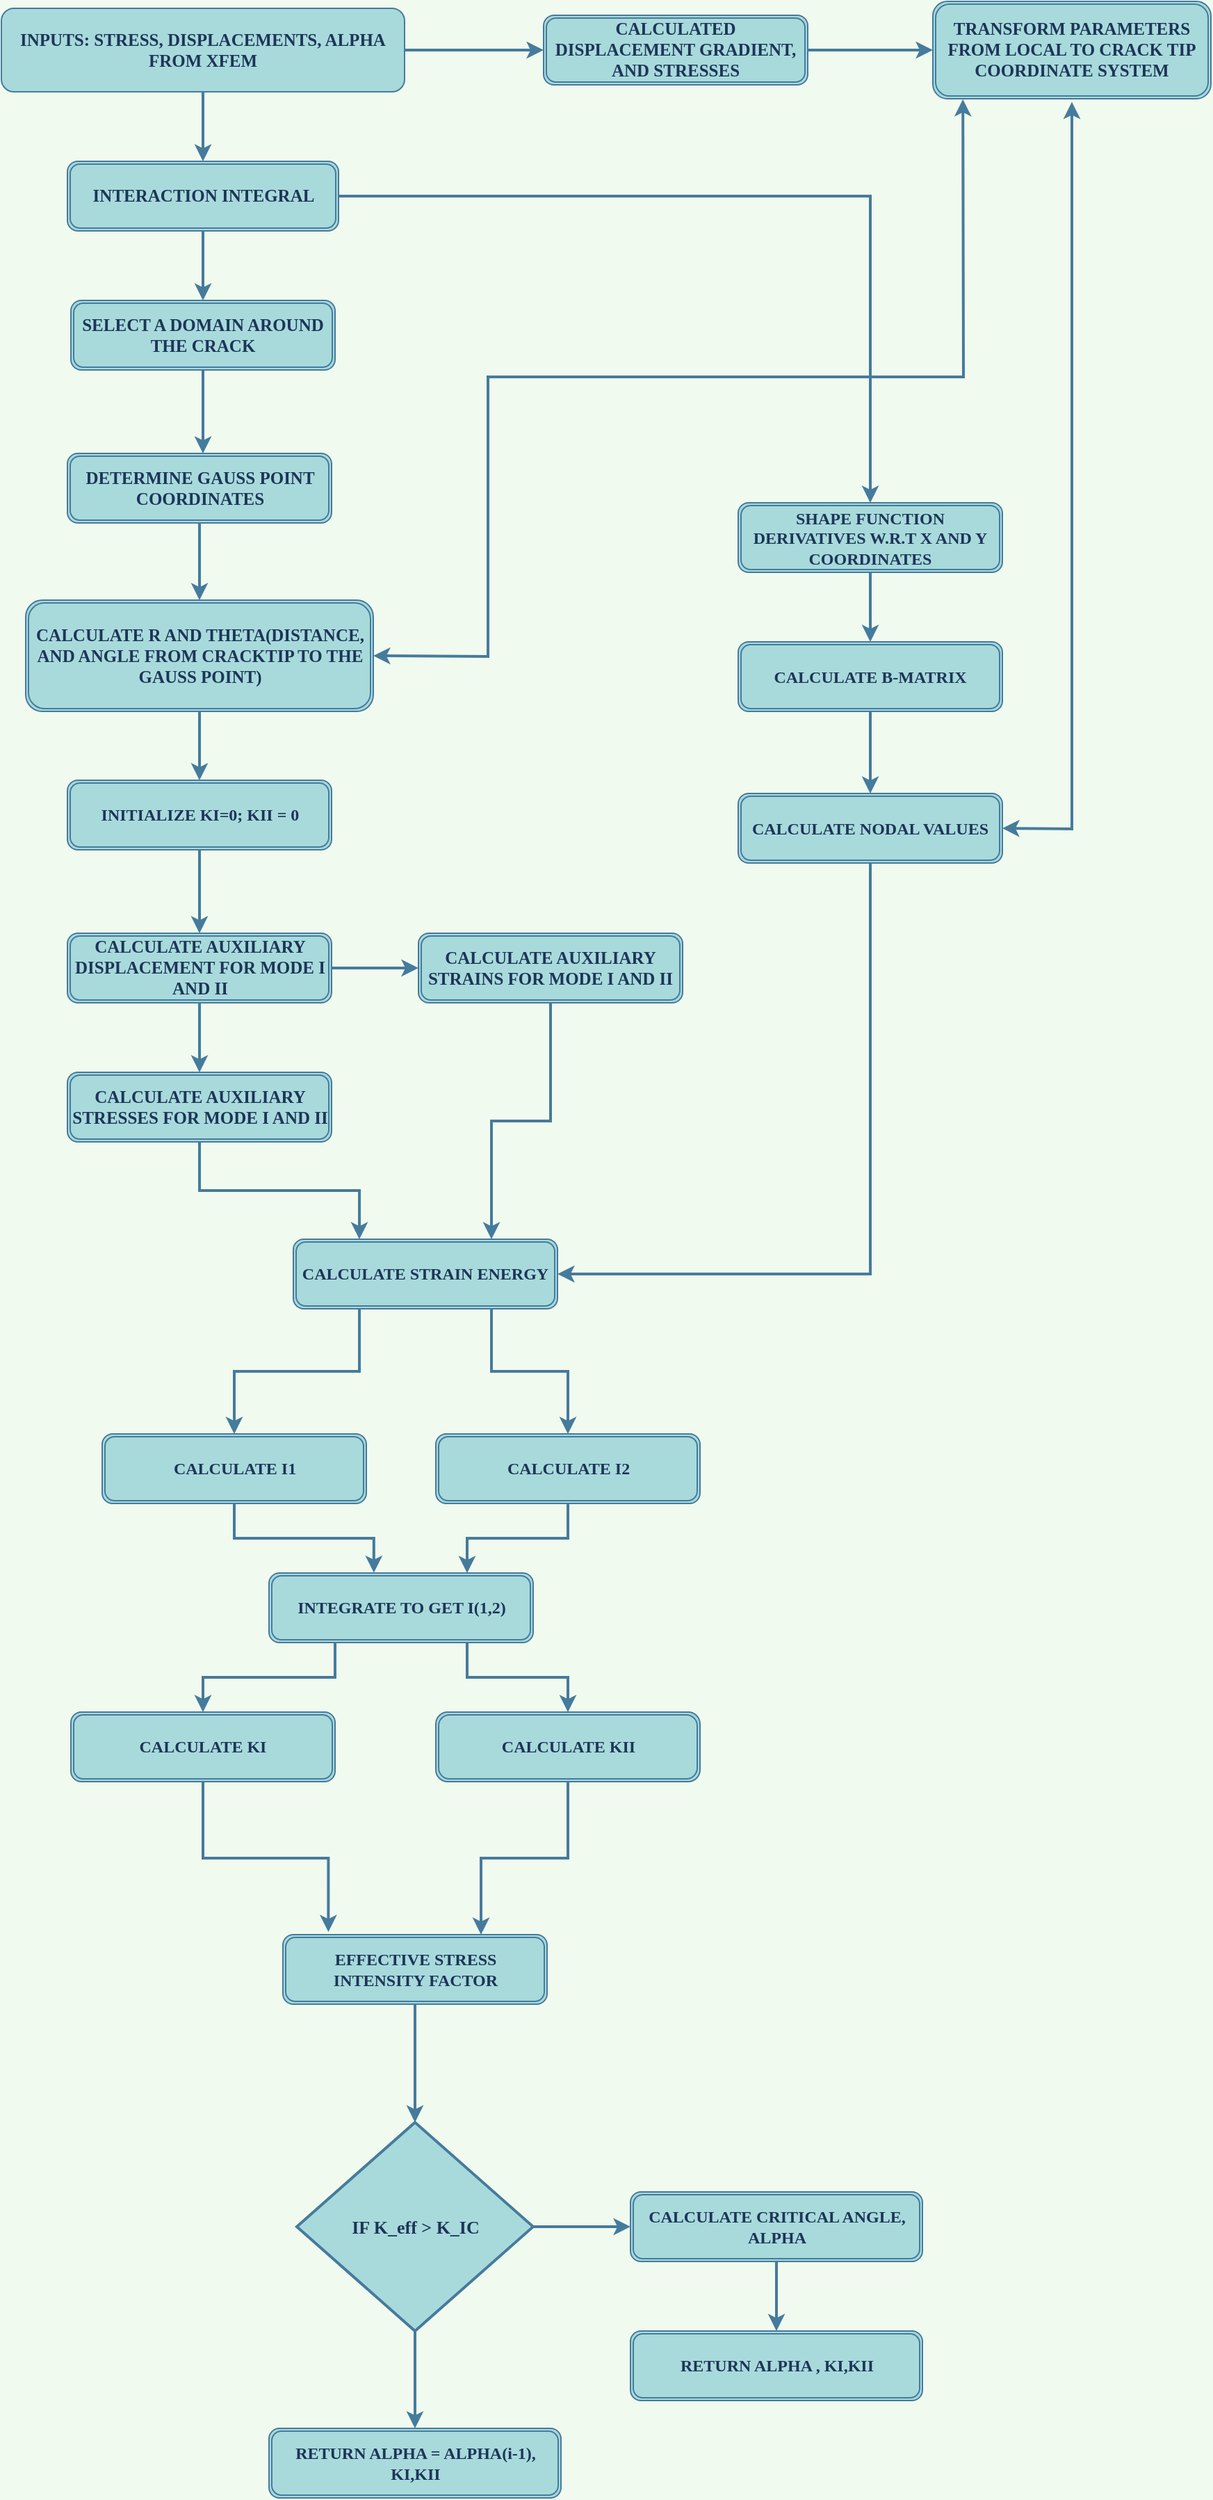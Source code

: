 <mxfile version="16.6.4" type="device"><diagram id="C5RBs43oDa-KdzZeNtuy" name="Page-1"><mxGraphModel dx="2076" dy="5770" grid="1" gridSize="10" guides="1" tooltips="1" connect="1" arrows="1" fold="1" page="1" pageScale="1" pageWidth="1654" pageHeight="1169" background="#F1FAEE" math="0" shadow="0"><root><mxCell id="WIyWlLk6GJQsqaUBKTNV-0"/><mxCell id="WIyWlLk6GJQsqaUBKTNV-1" parent="WIyWlLk6GJQsqaUBKTNV-0"/><mxCell id="ddTjg35vQN3obrF-xu0a-119" value="" style="edgeStyle=orthogonalEdgeStyle;rounded=0;orthogonalLoop=1;jettySize=auto;html=1;fontSize=13;strokeWidth=2;labelBackgroundColor=#F1FAEE;strokeColor=#457B9D;fontColor=#1D3557;" parent="WIyWlLk6GJQsqaUBKTNV-1" source="ddTjg35vQN3obrF-xu0a-0" edge="1"><mxGeometry relative="1" as="geometry"><mxPoint x="800" y="-4475" as="targetPoint"/></mxGeometry></mxCell><mxCell id="ddTjg35vQN3obrF-xu0a-0" value="&lt;p style=&quot;font-size: 12.5px&quot;&gt;&lt;font face=&quot;Comic Sans MS&quot; style=&quot;font-size: 12.5px&quot;&gt;&lt;b style=&quot;font-size: 12.5px&quot;&gt;INPUTS: STRESS, DISPLACEMENTS, ALPHA FROM XFEM&lt;/b&gt;&lt;/font&gt;&lt;/p&gt;" style="rounded=1;whiteSpace=wrap;html=1;fontSize=12.5;glass=0;strokeWidth=1;shadow=0;fillColor=#A8DADC;strokeColor=#457B9D;fontColor=#1D3557;" parent="WIyWlLk6GJQsqaUBKTNV-1" vertex="1"><mxGeometry x="410" y="-4505" width="290" height="60" as="geometry"/></mxCell><mxCell id="ddTjg35vQN3obrF-xu0a-1" value="" style="edgeStyle=orthogonalEdgeStyle;curved=0;rounded=1;sketch=0;orthogonalLoop=1;jettySize=auto;html=1;strokeWidth=2;fontSize=12.5;labelBackgroundColor=#F1FAEE;strokeColor=#457B9D;fontColor=#1D3557;" parent="WIyWlLk6GJQsqaUBKTNV-1" edge="1"><mxGeometry relative="1" as="geometry"><mxPoint x="555" y="-4245" as="sourcePoint"/><mxPoint x="555" y="-4185" as="targetPoint"/></mxGeometry></mxCell><mxCell id="ddTjg35vQN3obrF-xu0a-4" value="" style="endArrow=classic;html=1;rounded=0;fontFamily=Comic Sans MS;exitX=0.5;exitY=1;exitDx=0;exitDy=0;entryX=0.5;entryY=0;entryDx=0;entryDy=0;entryPerimeter=0;strokeWidth=2;fontSize=12.5;labelBackgroundColor=#F1FAEE;strokeColor=#457B9D;fontColor=#1D3557;" parent="WIyWlLk6GJQsqaUBKTNV-1" source="ddTjg35vQN3obrF-xu0a-0" edge="1"><mxGeometry width="50" height="50" relative="1" as="geometry"><mxPoint x="915" y="-4235" as="sourcePoint"/><mxPoint x="555" y="-4395" as="targetPoint"/></mxGeometry></mxCell><mxCell id="ddTjg35vQN3obrF-xu0a-93" value="" style="edgeStyle=orthogonalEdgeStyle;rounded=0;orthogonalLoop=1;jettySize=auto;html=1;strokeWidth=2;fontSize=12.5;labelBackgroundColor=#F1FAEE;strokeColor=#457B9D;fontColor=#1D3557;" parent="WIyWlLk6GJQsqaUBKTNV-1" source="ddTjg35vQN3obrF-xu0a-6" target="ddTjg35vQN3obrF-xu0a-45" edge="1"><mxGeometry relative="1" as="geometry"/></mxCell><mxCell id="ddTjg35vQN3obrF-xu0a-155" style="edgeStyle=orthogonalEdgeStyle;rounded=0;orthogonalLoop=1;jettySize=auto;html=1;exitX=1;exitY=0.5;exitDx=0;exitDy=0;entryX=0.5;entryY=0;entryDx=0;entryDy=0;fontSize=13;strokeWidth=2;labelBackgroundColor=#F1FAEE;strokeColor=#457B9D;fontColor=#1D3557;" parent="WIyWlLk6GJQsqaUBKTNV-1" source="ddTjg35vQN3obrF-xu0a-6" target="ddTjg35vQN3obrF-xu0a-102" edge="1"><mxGeometry relative="1" as="geometry"/></mxCell><mxCell id="ddTjg35vQN3obrF-xu0a-6" value="&lt;span style=&quot;font-size: 12.5px;&quot;&gt;&lt;b style=&quot;font-size: 12.5px;&quot;&gt;INTERACTION INTEGRAL&lt;/b&gt;&lt;/span&gt;" style="shape=ext;double=1;rounded=1;whiteSpace=wrap;html=1;fontFamily=Comic Sans MS;fontSize=12.5;fillColor=#A8DADC;strokeColor=#457B9D;fontColor=#1D3557;" parent="WIyWlLk6GJQsqaUBKTNV-1" vertex="1"><mxGeometry x="457.5" y="-4395" width="195" height="50" as="geometry"/></mxCell><mxCell id="ddTjg35vQN3obrF-xu0a-45" value="&lt;span style=&quot;font-size: 12.5px;&quot;&gt;&lt;b style=&quot;font-size: 12.5px;&quot;&gt;SELECT A DOMAIN AROUND THE CRACK&lt;/b&gt;&lt;/span&gt;" style="shape=ext;double=1;rounded=1;whiteSpace=wrap;html=1;fontFamily=Comic Sans MS;fontSize=12.5;fillColor=#A8DADC;strokeColor=#457B9D;fontColor=#1D3557;" parent="WIyWlLk6GJQsqaUBKTNV-1" vertex="1"><mxGeometry x="460" y="-4295" width="190" height="50" as="geometry"/></mxCell><mxCell id="ddTjg35vQN3obrF-xu0a-120" value="" style="edgeStyle=orthogonalEdgeStyle;rounded=0;orthogonalLoop=1;jettySize=auto;html=1;fontSize=13;strokeWidth=2;labelBackgroundColor=#F1FAEE;strokeColor=#457B9D;fontColor=#1D3557;" parent="WIyWlLk6GJQsqaUBKTNV-1" source="ddTjg35vQN3obrF-xu0a-96" target="ddTjg35vQN3obrF-xu0a-117" edge="1"><mxGeometry relative="1" as="geometry"/></mxCell><mxCell id="ddTjg35vQN3obrF-xu0a-96" value="&lt;span style=&quot;font-size: 12.5px&quot;&gt;&lt;b style=&quot;font-size: 12.5px&quot;&gt;DETERMINE GAUSS POINT COORDINATES&lt;/b&gt;&lt;/span&gt;" style="shape=ext;double=1;rounded=1;whiteSpace=wrap;html=1;fontFamily=Comic Sans MS;fontSize=12.5;fillColor=#A8DADC;strokeColor=#457B9D;fontColor=#1D3557;" parent="WIyWlLk6GJQsqaUBKTNV-1" vertex="1"><mxGeometry x="457.5" y="-4185" width="190" height="50" as="geometry"/></mxCell><mxCell id="ddTjg35vQN3obrF-xu0a-129" value="" style="edgeStyle=orthogonalEdgeStyle;rounded=0;orthogonalLoop=1;jettySize=auto;html=1;fontSize=13;strokeWidth=2;labelBackgroundColor=#F1FAEE;strokeColor=#457B9D;fontColor=#1D3557;" parent="WIyWlLk6GJQsqaUBKTNV-1" source="ddTjg35vQN3obrF-xu0a-97" target="ddTjg35vQN3obrF-xu0a-99" edge="1"><mxGeometry relative="1" as="geometry"/></mxCell><mxCell id="ddTjg35vQN3obrF-xu0a-156" value="" style="edgeStyle=orthogonalEdgeStyle;rounded=0;orthogonalLoop=1;jettySize=auto;html=1;fontSize=13;strokeWidth=2;labelBackgroundColor=#F1FAEE;strokeColor=#457B9D;fontColor=#1D3557;" parent="WIyWlLk6GJQsqaUBKTNV-1" source="ddTjg35vQN3obrF-xu0a-97" target="ddTjg35vQN3obrF-xu0a-98" edge="1"><mxGeometry relative="1" as="geometry"/></mxCell><mxCell id="ddTjg35vQN3obrF-xu0a-97" value="&lt;span style=&quot;font-size: 12.5px;&quot;&gt;&lt;b style=&quot;font-size: 12.5px;&quot;&gt;CALCULATE AUXILIARY DISPLACEMENT FOR MODE I AND II&lt;/b&gt;&lt;/span&gt;" style="shape=ext;double=1;rounded=1;whiteSpace=wrap;html=1;fontFamily=Comic Sans MS;fontSize=12.5;fillColor=#A8DADC;strokeColor=#457B9D;fontColor=#1D3557;" parent="WIyWlLk6GJQsqaUBKTNV-1" vertex="1"><mxGeometry x="457.5" y="-3840" width="190" height="50" as="geometry"/></mxCell><mxCell id="ddTjg35vQN3obrF-xu0a-167" style="edgeStyle=orthogonalEdgeStyle;rounded=0;orthogonalLoop=1;jettySize=auto;html=1;exitX=0.5;exitY=1;exitDx=0;exitDy=0;entryX=0.75;entryY=0;entryDx=0;entryDy=0;fontSize=13;strokeWidth=2;labelBackgroundColor=#F1FAEE;strokeColor=#457B9D;fontColor=#1D3557;" parent="WIyWlLk6GJQsqaUBKTNV-1" source="ddTjg35vQN3obrF-xu0a-98" target="ddTjg35vQN3obrF-xu0a-100" edge="1"><mxGeometry relative="1" as="geometry"/></mxCell><mxCell id="ddTjg35vQN3obrF-xu0a-98" value="&lt;span style=&quot;font-size: 12.5px&quot;&gt;&lt;b style=&quot;font-size: 12.5px&quot;&gt;CALCULATE AUXILIARY STRAINS FOR MODE I AND II&lt;/b&gt;&lt;/span&gt;" style="shape=ext;double=1;rounded=1;whiteSpace=wrap;html=1;fontFamily=Comic Sans MS;fontSize=12.5;fillColor=#A8DADC;strokeColor=#457B9D;fontColor=#1D3557;" parent="WIyWlLk6GJQsqaUBKTNV-1" vertex="1"><mxGeometry x="710" y="-3840" width="190" height="50" as="geometry"/></mxCell><mxCell id="ddTjg35vQN3obrF-xu0a-166" style="edgeStyle=orthogonalEdgeStyle;rounded=0;orthogonalLoop=1;jettySize=auto;html=1;exitX=0.5;exitY=1;exitDx=0;exitDy=0;entryX=0.25;entryY=0;entryDx=0;entryDy=0;fontSize=13;strokeWidth=2;labelBackgroundColor=#F1FAEE;strokeColor=#457B9D;fontColor=#1D3557;" parent="WIyWlLk6GJQsqaUBKTNV-1" source="ddTjg35vQN3obrF-xu0a-99" target="ddTjg35vQN3obrF-xu0a-100" edge="1"><mxGeometry relative="1" as="geometry"/></mxCell><mxCell id="ddTjg35vQN3obrF-xu0a-99" value="&lt;span style=&quot;font-size: 12.5px;&quot;&gt;&lt;b style=&quot;font-size: 12.5px;&quot;&gt;CALCULATE AUXILIARY STRESSES FOR MODE I AND II&lt;/b&gt;&lt;/span&gt;" style="shape=ext;double=1;rounded=1;whiteSpace=wrap;html=1;fontFamily=Comic Sans MS;fontSize=12.5;fillColor=#A8DADC;strokeColor=#457B9D;fontColor=#1D3557;" parent="WIyWlLk6GJQsqaUBKTNV-1" vertex="1"><mxGeometry x="457.5" y="-3740" width="190" height="50" as="geometry"/></mxCell><mxCell id="ddTjg35vQN3obrF-xu0a-168" style="edgeStyle=orthogonalEdgeStyle;rounded=0;orthogonalLoop=1;jettySize=auto;html=1;exitX=0.25;exitY=1;exitDx=0;exitDy=0;entryX=0.5;entryY=0;entryDx=0;entryDy=0;fontSize=13;strokeWidth=2;labelBackgroundColor=#F1FAEE;strokeColor=#457B9D;fontColor=#1D3557;" parent="WIyWlLk6GJQsqaUBKTNV-1" source="ddTjg35vQN3obrF-xu0a-100" target="ddTjg35vQN3obrF-xu0a-137" edge="1"><mxGeometry relative="1" as="geometry"/></mxCell><mxCell id="ddTjg35vQN3obrF-xu0a-169" style="edgeStyle=orthogonalEdgeStyle;rounded=0;orthogonalLoop=1;jettySize=auto;html=1;exitX=0.75;exitY=1;exitDx=0;exitDy=0;entryX=0.5;entryY=0;entryDx=0;entryDy=0;fontSize=13;strokeWidth=2;labelBackgroundColor=#F1FAEE;strokeColor=#457B9D;fontColor=#1D3557;" parent="WIyWlLk6GJQsqaUBKTNV-1" source="ddTjg35vQN3obrF-xu0a-100" target="ddTjg35vQN3obrF-xu0a-138" edge="1"><mxGeometry relative="1" as="geometry"/></mxCell><mxCell id="ddTjg35vQN3obrF-xu0a-100" value="&lt;span&gt;&lt;b&gt;CALCULATE STRAIN ENERGY&lt;/b&gt;&lt;/span&gt;" style="shape=ext;double=1;rounded=1;whiteSpace=wrap;html=1;fontFamily=Comic Sans MS;fillColor=#A8DADC;strokeColor=#457B9D;fontColor=#1D3557;" parent="WIyWlLk6GJQsqaUBKTNV-1" vertex="1"><mxGeometry x="620" y="-3620" width="190" height="50" as="geometry"/></mxCell><mxCell id="ddTjg35vQN3obrF-xu0a-159" style="edgeStyle=orthogonalEdgeStyle;rounded=0;orthogonalLoop=1;jettySize=auto;html=1;exitX=0.5;exitY=1;exitDx=0;exitDy=0;entryX=1;entryY=0.5;entryDx=0;entryDy=0;fontSize=13;strokeWidth=2;labelBackgroundColor=#F1FAEE;strokeColor=#457B9D;fontColor=#1D3557;" parent="WIyWlLk6GJQsqaUBKTNV-1" source="ddTjg35vQN3obrF-xu0a-101" target="ddTjg35vQN3obrF-xu0a-100" edge="1"><mxGeometry relative="1" as="geometry"/></mxCell><mxCell id="ddTjg35vQN3obrF-xu0a-101" value="&lt;span&gt;&lt;b&gt;CALCULATE NODAL VALUES&lt;/b&gt;&lt;/span&gt;" style="shape=ext;double=1;rounded=1;whiteSpace=wrap;html=1;fontFamily=Comic Sans MS;fillColor=#A8DADC;strokeColor=#457B9D;fontColor=#1D3557;" parent="WIyWlLk6GJQsqaUBKTNV-1" vertex="1"><mxGeometry x="940" y="-3940.5" width="190" height="50" as="geometry"/></mxCell><mxCell id="ddTjg35vQN3obrF-xu0a-126" value="" style="edgeStyle=orthogonalEdgeStyle;rounded=0;orthogonalLoop=1;jettySize=auto;html=1;fontSize=13;strokeWidth=2;labelBackgroundColor=#F1FAEE;strokeColor=#457B9D;fontColor=#1D3557;" parent="WIyWlLk6GJQsqaUBKTNV-1" source="ddTjg35vQN3obrF-xu0a-102" target="ddTjg35vQN3obrF-xu0a-103" edge="1"><mxGeometry relative="1" as="geometry"/></mxCell><mxCell id="ddTjg35vQN3obrF-xu0a-102" value="&lt;span&gt;&lt;b&gt;SHAPE FUNCTION DERIVATIVES W.R.T X AND Y COORDINATES&lt;/b&gt;&lt;/span&gt;" style="shape=ext;double=1;rounded=1;whiteSpace=wrap;html=1;fontFamily=Comic Sans MS;fillColor=#A8DADC;strokeColor=#457B9D;fontColor=#1D3557;" parent="WIyWlLk6GJQsqaUBKTNV-1" vertex="1"><mxGeometry x="940" y="-4149.5" width="190" height="50" as="geometry"/></mxCell><mxCell id="ddTjg35vQN3obrF-xu0a-127" value="" style="edgeStyle=orthogonalEdgeStyle;rounded=0;orthogonalLoop=1;jettySize=auto;html=1;fontSize=13;strokeWidth=2;labelBackgroundColor=#F1FAEE;strokeColor=#457B9D;fontColor=#1D3557;" parent="WIyWlLk6GJQsqaUBKTNV-1" source="ddTjg35vQN3obrF-xu0a-103" target="ddTjg35vQN3obrF-xu0a-101" edge="1"><mxGeometry relative="1" as="geometry"/></mxCell><mxCell id="ddTjg35vQN3obrF-xu0a-103" value="&lt;span&gt;&lt;b&gt;CALCULATE B-MATRIX&lt;/b&gt;&lt;/span&gt;" style="shape=ext;double=1;rounded=1;whiteSpace=wrap;html=1;fontFamily=Comic Sans MS;fillColor=#A8DADC;strokeColor=#457B9D;fontColor=#1D3557;" parent="WIyWlLk6GJQsqaUBKTNV-1" vertex="1"><mxGeometry x="940" y="-4049.5" width="190" height="50" as="geometry"/></mxCell><mxCell id="ddTjg35vQN3obrF-xu0a-141" style="edgeStyle=orthogonalEdgeStyle;rounded=0;orthogonalLoop=1;jettySize=auto;html=1;exitX=0.25;exitY=1;exitDx=0;exitDy=0;entryX=0.5;entryY=0;entryDx=0;entryDy=0;fontSize=13;strokeWidth=2;labelBackgroundColor=#F1FAEE;strokeColor=#457B9D;fontColor=#1D3557;" parent="WIyWlLk6GJQsqaUBKTNV-1" source="ddTjg35vQN3obrF-xu0a-104" target="ddTjg35vQN3obrF-xu0a-105" edge="1"><mxGeometry relative="1" as="geometry"/></mxCell><mxCell id="ddTjg35vQN3obrF-xu0a-142" style="edgeStyle=orthogonalEdgeStyle;rounded=0;orthogonalLoop=1;jettySize=auto;html=1;exitX=0.75;exitY=1;exitDx=0;exitDy=0;fontSize=13;strokeWidth=2;labelBackgroundColor=#F1FAEE;strokeColor=#457B9D;fontColor=#1D3557;" parent="WIyWlLk6GJQsqaUBKTNV-1" source="ddTjg35vQN3obrF-xu0a-104" target="ddTjg35vQN3obrF-xu0a-107" edge="1"><mxGeometry relative="1" as="geometry"/></mxCell><mxCell id="ddTjg35vQN3obrF-xu0a-104" value="&lt;span&gt;&lt;b&gt;INTEGRATE TO GET I(1,2)&lt;/b&gt;&lt;/span&gt;" style="shape=ext;double=1;rounded=1;whiteSpace=wrap;html=1;fontFamily=Comic Sans MS;fillColor=#A8DADC;strokeColor=#457B9D;fontColor=#1D3557;" parent="WIyWlLk6GJQsqaUBKTNV-1" vertex="1"><mxGeometry x="602.5" y="-3380" width="190" height="50" as="geometry"/></mxCell><mxCell id="ddTjg35vQN3obrF-xu0a-143" style="edgeStyle=orthogonalEdgeStyle;rounded=0;orthogonalLoop=1;jettySize=auto;html=1;exitX=0.5;exitY=1;exitDx=0;exitDy=0;entryX=0.172;entryY=-0.038;entryDx=0;entryDy=0;fontSize=13;strokeWidth=2;entryPerimeter=0;labelBackgroundColor=#F1FAEE;strokeColor=#457B9D;fontColor=#1D3557;" parent="WIyWlLk6GJQsqaUBKTNV-1" source="ddTjg35vQN3obrF-xu0a-105" target="ddTjg35vQN3obrF-xu0a-109" edge="1"><mxGeometry relative="1" as="geometry"/></mxCell><mxCell id="ddTjg35vQN3obrF-xu0a-105" value="&lt;span&gt;&lt;b&gt;CALCULATE KI&lt;/b&gt;&lt;/span&gt;" style="shape=ext;double=1;rounded=1;whiteSpace=wrap;html=1;fontFamily=Comic Sans MS;fillColor=#A8DADC;strokeColor=#457B9D;fontColor=#1D3557;" parent="WIyWlLk6GJQsqaUBKTNV-1" vertex="1"><mxGeometry x="460" y="-3280" width="190" height="50" as="geometry"/></mxCell><mxCell id="ddTjg35vQN3obrF-xu0a-114" value="" style="edgeStyle=orthogonalEdgeStyle;rounded=0;orthogonalLoop=1;jettySize=auto;html=1;fontSize=13;strokeWidth=2;labelBackgroundColor=#F1FAEE;strokeColor=#457B9D;fontColor=#1D3557;" parent="WIyWlLk6GJQsqaUBKTNV-1" source="ddTjg35vQN3obrF-xu0a-106" target="ddTjg35vQN3obrF-xu0a-113" edge="1"><mxGeometry relative="1" as="geometry"/></mxCell><mxCell id="ddTjg35vQN3obrF-xu0a-106" value="&lt;span&gt;&lt;b&gt;CALCULATE CRITICAL ANGLE, ALPHA&lt;/b&gt;&lt;/span&gt;" style="shape=ext;double=1;rounded=1;whiteSpace=wrap;html=1;fontFamily=Comic Sans MS;fillColor=#A8DADC;strokeColor=#457B9D;fontColor=#1D3557;" parent="WIyWlLk6GJQsqaUBKTNV-1" vertex="1"><mxGeometry x="862.5" y="-2935" width="210" height="50" as="geometry"/></mxCell><mxCell id="ddTjg35vQN3obrF-xu0a-145" style="edgeStyle=orthogonalEdgeStyle;rounded=0;orthogonalLoop=1;jettySize=auto;html=1;exitX=0.5;exitY=1;exitDx=0;exitDy=0;entryX=0.75;entryY=0;entryDx=0;entryDy=0;fontSize=13;strokeWidth=2;labelBackgroundColor=#F1FAEE;strokeColor=#457B9D;fontColor=#1D3557;" parent="WIyWlLk6GJQsqaUBKTNV-1" source="ddTjg35vQN3obrF-xu0a-107" target="ddTjg35vQN3obrF-xu0a-109" edge="1"><mxGeometry relative="1" as="geometry"/></mxCell><mxCell id="ddTjg35vQN3obrF-xu0a-107" value="&lt;b&gt;CALCULATE KII&lt;/b&gt;" style="shape=ext;double=1;rounded=1;whiteSpace=wrap;html=1;fontFamily=Comic Sans MS;arcSize=17;fillColor=#A8DADC;strokeColor=#457B9D;fontColor=#1D3557;" parent="WIyWlLk6GJQsqaUBKTNV-1" vertex="1"><mxGeometry x="722.5" y="-3280" width="190" height="50" as="geometry"/></mxCell><mxCell id="ddTjg35vQN3obrF-xu0a-132" value="" style="edgeStyle=orthogonalEdgeStyle;rounded=0;orthogonalLoop=1;jettySize=auto;html=1;fontSize=13;strokeWidth=2;labelBackgroundColor=#F1FAEE;strokeColor=#457B9D;fontColor=#1D3557;" parent="WIyWlLk6GJQsqaUBKTNV-1" source="ddTjg35vQN3obrF-xu0a-109" target="ddTjg35vQN3obrF-xu0a-110" edge="1"><mxGeometry relative="1" as="geometry"/></mxCell><mxCell id="ddTjg35vQN3obrF-xu0a-109" value="&lt;span&gt;&lt;b&gt;EFFECTIVE STRESS INTENSITY FACTOR&lt;/b&gt;&lt;/span&gt;" style="shape=ext;double=1;rounded=1;whiteSpace=wrap;html=1;fontFamily=Comic Sans MS;fillColor=#A8DADC;strokeColor=#457B9D;fontColor=#1D3557;" parent="WIyWlLk6GJQsqaUBKTNV-1" vertex="1"><mxGeometry x="612.5" y="-3120" width="190" height="50" as="geometry"/></mxCell><mxCell id="ddTjg35vQN3obrF-xu0a-111" value="" style="edgeStyle=orthogonalEdgeStyle;rounded=0;orthogonalLoop=1;jettySize=auto;html=1;fontSize=13;strokeWidth=2;labelBackgroundColor=#F1FAEE;strokeColor=#457B9D;fontColor=#1D3557;" parent="WIyWlLk6GJQsqaUBKTNV-1" source="ddTjg35vQN3obrF-xu0a-110" target="ddTjg35vQN3obrF-xu0a-106" edge="1"><mxGeometry relative="1" as="geometry"/></mxCell><mxCell id="ddTjg35vQN3obrF-xu0a-116" value="" style="edgeStyle=orthogonalEdgeStyle;rounded=0;orthogonalLoop=1;jettySize=auto;html=1;fontSize=13;strokeWidth=2;labelBackgroundColor=#F1FAEE;strokeColor=#457B9D;fontColor=#1D3557;" parent="WIyWlLk6GJQsqaUBKTNV-1" source="ddTjg35vQN3obrF-xu0a-110" target="ddTjg35vQN3obrF-xu0a-112" edge="1"><mxGeometry relative="1" as="geometry"/></mxCell><mxCell id="ddTjg35vQN3obrF-xu0a-110" value="&lt;b style=&quot;font-size: 13px&quot;&gt;IF K_eff &amp;gt; K_IC&lt;/b&gt;" style="strokeWidth=2;html=1;shape=mxgraph.flowchart.decision;whiteSpace=wrap;fontFamily=Comic Sans MS;fontSize=13;fillColor=#A8DADC;strokeColor=#457B9D;fontColor=#1D3557;" parent="WIyWlLk6GJQsqaUBKTNV-1" vertex="1"><mxGeometry x="622.5" y="-2985" width="170" height="150" as="geometry"/></mxCell><mxCell id="ddTjg35vQN3obrF-xu0a-112" value="&lt;span&gt;&lt;b&gt;RETURN ALPHA = ALPHA(i-1), KI,KII&lt;/b&gt;&lt;/span&gt;" style="shape=ext;double=1;rounded=1;whiteSpace=wrap;html=1;fontFamily=Comic Sans MS;fillColor=#A8DADC;strokeColor=#457B9D;fontColor=#1D3557;" parent="WIyWlLk6GJQsqaUBKTNV-1" vertex="1"><mxGeometry x="602.5" y="-2765" width="210" height="50" as="geometry"/></mxCell><mxCell id="ddTjg35vQN3obrF-xu0a-113" value="&lt;span&gt;&lt;b&gt;RETURN ALPHA , KI,KII&lt;/b&gt;&lt;/span&gt;" style="shape=ext;double=1;rounded=1;whiteSpace=wrap;html=1;fontFamily=Comic Sans MS;fillColor=#A8DADC;strokeColor=#457B9D;fontColor=#1D3557;" parent="WIyWlLk6GJQsqaUBKTNV-1" vertex="1"><mxGeometry x="862.5" y="-2835" width="210" height="50" as="geometry"/></mxCell><mxCell id="ddTjg35vQN3obrF-xu0a-136" value="" style="edgeStyle=orthogonalEdgeStyle;rounded=0;orthogonalLoop=1;jettySize=auto;html=1;fontSize=13;strokeWidth=2;labelBackgroundColor=#F1FAEE;strokeColor=#457B9D;fontColor=#1D3557;" parent="WIyWlLk6GJQsqaUBKTNV-1" source="ddTjg35vQN3obrF-xu0a-117" target="ddTjg35vQN3obrF-xu0a-133" edge="1"><mxGeometry relative="1" as="geometry"/></mxCell><mxCell id="ddTjg35vQN3obrF-xu0a-117" value="&lt;span style=&quot;font-size: 12.5px&quot;&gt;&lt;b style=&quot;font-size: 12.5px&quot;&gt;CALCULATE R AND THETA(DISTANCE, AND ANGLE FROM CRACKTIP TO THE GAUSS POINT)&lt;/b&gt;&lt;/span&gt;" style="shape=ext;double=1;rounded=1;whiteSpace=wrap;html=1;fontFamily=Comic Sans MS;fontSize=12.5;fillColor=#A8DADC;strokeColor=#457B9D;fontColor=#1D3557;" parent="WIyWlLk6GJQsqaUBKTNV-1" vertex="1"><mxGeometry x="427.5" y="-4079.5" width="250" height="80" as="geometry"/></mxCell><mxCell id="ddTjg35vQN3obrF-xu0a-125" value="" style="edgeStyle=orthogonalEdgeStyle;rounded=0;orthogonalLoop=1;jettySize=auto;html=1;fontSize=13;strokeWidth=2;labelBackgroundColor=#F1FAEE;strokeColor=#457B9D;fontColor=#1D3557;" parent="WIyWlLk6GJQsqaUBKTNV-1" source="ddTjg35vQN3obrF-xu0a-118" target="ddTjg35vQN3obrF-xu0a-122" edge="1"><mxGeometry relative="1" as="geometry"/></mxCell><mxCell id="ddTjg35vQN3obrF-xu0a-118" value="&lt;span style=&quot;font-size: 12.5px&quot;&gt;&lt;b style=&quot;font-size: 12.5px&quot;&gt;CALCULATED DISPLACEMENT GRADIENT, AND STRESSES&lt;/b&gt;&lt;/span&gt;" style="shape=ext;double=1;rounded=1;whiteSpace=wrap;html=1;fontFamily=Comic Sans MS;fontSize=12.5;fillColor=#A8DADC;strokeColor=#457B9D;fontColor=#1D3557;" parent="WIyWlLk6GJQsqaUBKTNV-1" vertex="1"><mxGeometry x="800" y="-4500" width="190" height="50" as="geometry"/></mxCell><mxCell id="ddTjg35vQN3obrF-xu0a-122" value="&lt;span style=&quot;font-size: 12.5px;&quot;&gt;&lt;b style=&quot;font-size: 12.5px;&quot;&gt;TRANSFORM PARAMETERS FROM LOCAL TO CRACK TIP COORDINATE SYSTEM&lt;/b&gt;&lt;/span&gt;" style="shape=ext;double=1;rounded=1;whiteSpace=wrap;html=1;fontFamily=Comic Sans MS;fontSize=12.5;fillColor=#A8DADC;strokeColor=#457B9D;fontColor=#1D3557;" parent="WIyWlLk6GJQsqaUBKTNV-1" vertex="1"><mxGeometry x="1080" y="-4510" width="200" height="70" as="geometry"/></mxCell><mxCell id="ddTjg35vQN3obrF-xu0a-135" value="" style="edgeStyle=orthogonalEdgeStyle;rounded=0;orthogonalLoop=1;jettySize=auto;html=1;fontSize=13;strokeWidth=2;labelBackgroundColor=#F1FAEE;strokeColor=#457B9D;fontColor=#1D3557;" parent="WIyWlLk6GJQsqaUBKTNV-1" source="ddTjg35vQN3obrF-xu0a-133" target="ddTjg35vQN3obrF-xu0a-97" edge="1"><mxGeometry relative="1" as="geometry"/></mxCell><mxCell id="ddTjg35vQN3obrF-xu0a-133" value="&lt;span&gt;&lt;b&gt;INITIALIZE KI=0; KII = 0&lt;/b&gt;&lt;/span&gt;" style="shape=ext;double=1;rounded=1;whiteSpace=wrap;html=1;fontFamily=Comic Sans MS;fillColor=#A8DADC;strokeColor=#457B9D;fontColor=#1D3557;" parent="WIyWlLk6GJQsqaUBKTNV-1" vertex="1"><mxGeometry x="457.5" y="-3950" width="190" height="50" as="geometry"/></mxCell><mxCell id="ddTjg35vQN3obrF-xu0a-163" style="edgeStyle=orthogonalEdgeStyle;rounded=0;orthogonalLoop=1;jettySize=auto;html=1;exitX=0.5;exitY=1;exitDx=0;exitDy=0;entryX=0.397;entryY=-0.004;entryDx=0;entryDy=0;entryPerimeter=0;fontSize=13;strokeWidth=2;labelBackgroundColor=#F1FAEE;strokeColor=#457B9D;fontColor=#1D3557;" parent="WIyWlLk6GJQsqaUBKTNV-1" source="ddTjg35vQN3obrF-xu0a-137" target="ddTjg35vQN3obrF-xu0a-104" edge="1"><mxGeometry relative="1" as="geometry"/></mxCell><mxCell id="ddTjg35vQN3obrF-xu0a-137" value="&lt;span&gt;&lt;b&gt;CALCULATE I1&lt;/b&gt;&lt;/span&gt;" style="shape=ext;double=1;rounded=1;whiteSpace=wrap;html=1;fontFamily=Comic Sans MS;fillColor=#A8DADC;strokeColor=#457B9D;fontColor=#1D3557;" parent="WIyWlLk6GJQsqaUBKTNV-1" vertex="1"><mxGeometry x="482.5" y="-3480" width="190" height="50" as="geometry"/></mxCell><mxCell id="ddTjg35vQN3obrF-xu0a-171" style="edgeStyle=orthogonalEdgeStyle;rounded=0;orthogonalLoop=1;jettySize=auto;html=1;exitX=0.5;exitY=1;exitDx=0;exitDy=0;entryX=0.75;entryY=0;entryDx=0;entryDy=0;fontSize=13;strokeWidth=2;labelBackgroundColor=#F1FAEE;strokeColor=#457B9D;fontColor=#1D3557;" parent="WIyWlLk6GJQsqaUBKTNV-1" source="ddTjg35vQN3obrF-xu0a-138" target="ddTjg35vQN3obrF-xu0a-104" edge="1"><mxGeometry relative="1" as="geometry"/></mxCell><mxCell id="ddTjg35vQN3obrF-xu0a-138" value="&lt;span&gt;&lt;b&gt;CALCULATE I2&lt;/b&gt;&lt;/span&gt;" style="shape=ext;double=1;rounded=1;whiteSpace=wrap;html=1;fontFamily=Comic Sans MS;fillColor=#A8DADC;strokeColor=#457B9D;fontColor=#1D3557;" parent="WIyWlLk6GJQsqaUBKTNV-1" vertex="1"><mxGeometry x="722.5" y="-3480" width="190" height="50" as="geometry"/></mxCell><mxCell id="ddTjg35vQN3obrF-xu0a-152" value="" style="endArrow=classic;startArrow=classic;html=1;rounded=0;fontSize=13;strokeWidth=2;exitX=1;exitY=0.5;exitDx=0;exitDy=0;entryX=0.5;entryY=1.033;entryDx=0;entryDy=0;entryPerimeter=0;labelBackgroundColor=#F1FAEE;strokeColor=#457B9D;fontColor=#1D3557;" parent="WIyWlLk6GJQsqaUBKTNV-1" source="ddTjg35vQN3obrF-xu0a-101" target="ddTjg35vQN3obrF-xu0a-122" edge="1"><mxGeometry width="50" height="50" relative="1" as="geometry"><mxPoint x="1020" y="-4060" as="sourcePoint"/><mxPoint x="1180" y="-4430" as="targetPoint"/><Array as="points"><mxPoint x="1180" y="-3915"/></Array></mxGeometry></mxCell><mxCell id="ddTjg35vQN3obrF-xu0a-170" value="" style="endArrow=classic;startArrow=classic;html=1;rounded=0;fontSize=13;strokeWidth=2;exitX=1;exitY=0.5;exitDx=0;exitDy=0;entryX=0.108;entryY=1.006;entryDx=0;entryDy=0;entryPerimeter=0;labelBackgroundColor=#F1FAEE;strokeColor=#457B9D;fontColor=#1D3557;" parent="WIyWlLk6GJQsqaUBKTNV-1" source="ddTjg35vQN3obrF-xu0a-117" target="ddTjg35vQN3obrF-xu0a-122" edge="1"><mxGeometry width="50" height="50" relative="1" as="geometry"><mxPoint x="1050" y="-3970" as="sourcePoint"/><mxPoint x="1100" y="-4020" as="targetPoint"/><Array as="points"><mxPoint x="760" y="-4039"/><mxPoint x="760" y="-4240"/><mxPoint x="1102" y="-4240"/></Array></mxGeometry></mxCell></root></mxGraphModel></diagram></mxfile>